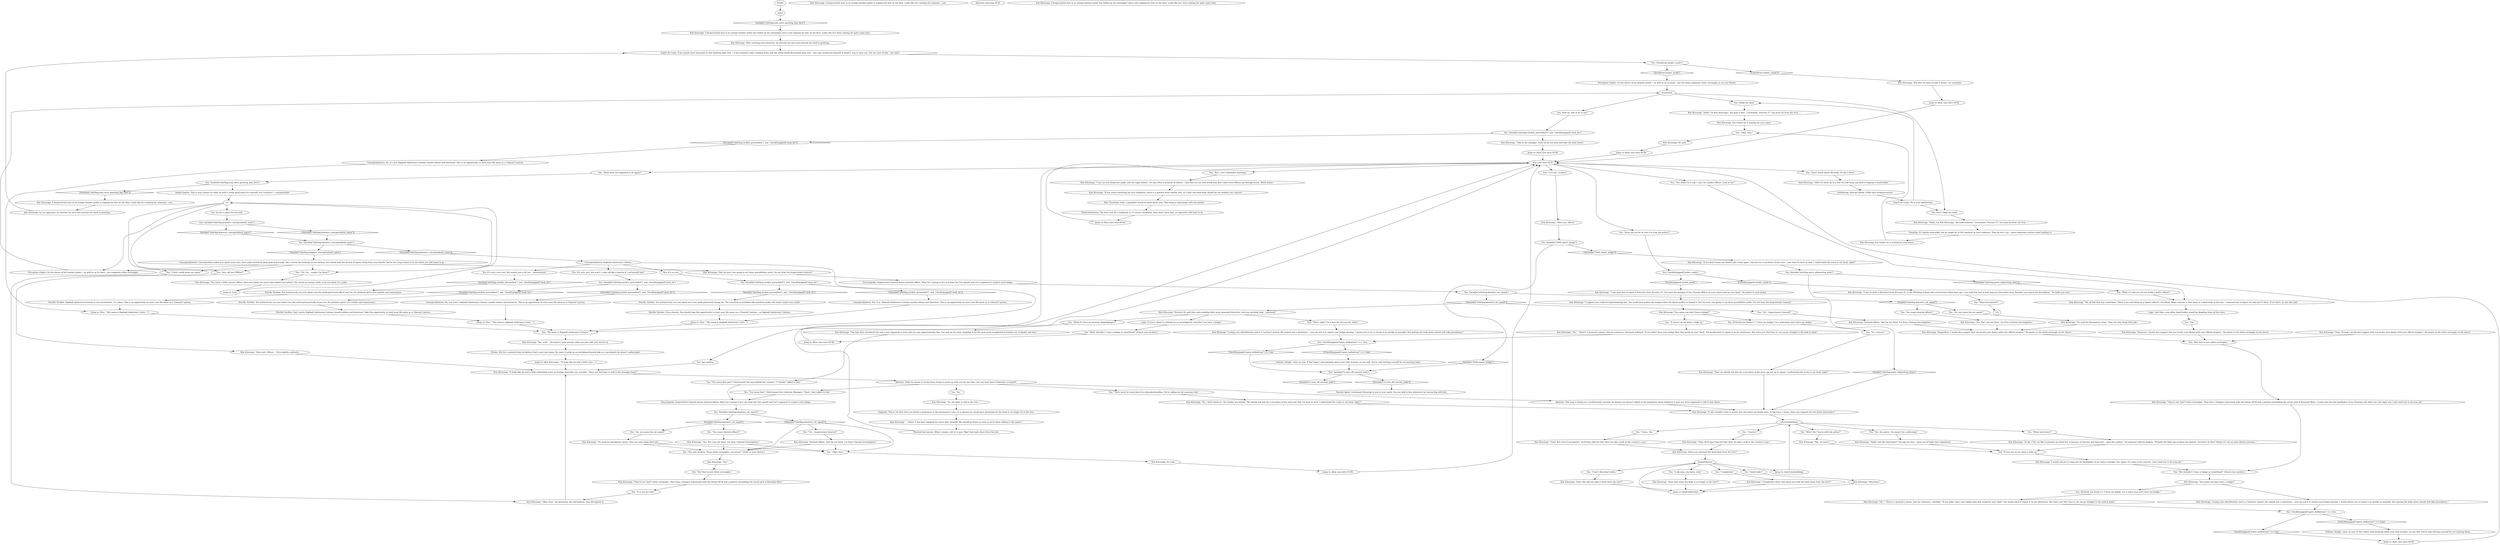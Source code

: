 # WHIRLING / KIM INTRO
# Downstairs ltn Kim Kitsuragi - precinct 57th's finest - is waiting to solve THE HANGED MAN with you as an inter-district co-op. It would appear Precinct 41 sent you to investigate the lynching of a "Whitewater mercenary" in "Martinaise". And that you are indeed a police officer. Kim briefs you on the case and your relationship begins - likely on the wrong foot, but not necessarily.
# ==================================================
digraph G {
	  0 [label="START"];
	  1 [label="input"];
	  2 [label="You: \"It wasn't on me when I woke up.\""];
	  3 [label="You: Invent a name for yourself."];
	  4 [label="You: Variable[\"whirling.kimintro_conceptualized_name\"]"];
	  5 [label="Variable[\"whirling.kimintro_conceptualized_name\"]", shape=diamond];
	  6 [label="!(Variable[\"whirling.kimintro_conceptualized_name\"])", shape=diamond];
	  7 [label="Horrific Necktie: Even classier. You should take this opportunity to start your life anew as a *classier* person -- as Raphaël Ambrosius Costeau."];
	  8 [label="You: \"Look man, you know, yeah.\""];
	  9 [label="You: \"Completely.\""];
	  10 [label="Logic: And then, soon after, dead bodies would be dangling from all the trees."];
	  11 [label="Kim Kitsuragi: \"I suppose you could be impersonating him. You could have gotten the insignia from the black market or forged it. But for now I am going to set those possibilities aside. I'm not from the Inspectorate General.\""];
	  12 [label="Kim Kitsuragi: \"No need for derogatory terms. They are only doing their job.\""];
	  13 [label="You: \"Uh... Inspectorate General?\""];
	  14 [label="Kim Kitsuragi: He nods."];
	  15 [label="Kim Kitsuragi: He nods."];
	  16 [label="Kim Kitsuragi: \"I was to meet a detective from Precinct 41 at the Whirling-in-Rags who arrived here three days ago. I am told that that is how long you have been here. Besides, you match his description.\" He looks you over."];
	  17 [label="You: \"You mean internal affairs?\""];
	  18 [label="You: It's very cool, but won't I come off like a douche if I call myself that?"];
	  19 [label="You: Variable[\"whirling.necktie_personified\"]  and  CheckEquipped(\"neck_tie\")"];
	  20 [label="Variable[\"whirling.necktie_personified\"]  and  CheckEquipped(\"neck_tie\")", shape=diamond];
	  21 [label="!(Variable[\"whirling.necktie_personified\"]  and  CheckEquipped(\"neck_tie\"))", shape=diamond];
	  22 [label="Conceptualization: No, you won't. Raphaël Ambrosius Costeau sounds solemn and historical. This is an opportunity to start your life anew as a *classier* person."];
	  23 [label="Kim Kitsuragi: \"Regardless, I would also suggest that you locate your blazer with your official insignia.\" He points to the white rectangle on his sleeve."];
	  24 [label="You: Variable[\"whirling.kimintro_conceptualized_name\"]"];
	  25 [label="Variable[\"whirling.kimintro_conceptualized_name\"]", shape=diamond];
	  26 [label="!(Variable[\"whirling.kimintro_conceptualized_name\"])", shape=diamond];
	  27 [label="Conceptualization: Raphaël Ambrosius Costeau."];
	  28 [label="You: It's so cool."];
	  29 [label="Jump to: [You: \"\"My name is Raphaël Ambrosius Coste...\"]"];
	  30 [label="Jump to: [bodystillintree]"];
	  31 [label="Kim Kitsuragi: \"...where it has been hanging for seven days straight. We should go there as soon as we're done talking to the owner.\""];
	  32 [label="Kim case intro HUB"];
	  33 [label="You: \"You said insignia. These white rectangles, you mean?\" (Point to your sleeve.)"];
	  34 [label="You: \"Okay then.\""];
	  35 [label="Kim Kitsuragi: \"Oh...\" There's a moment's pause, then he continues, carefully: \"If you didn't have your badge then that would be very *bad*. You would need to report it on my shortwave. But since you *do* have it, we can go straight to the task at hand.\""];
	  36 [label="You: CheckEquipped(\"pants_bellbottom\") == true"];
	  37 [label="CheckEquipped(\"pants_bellbottom\") == true", shape=diamond];
	  38 [label="!(CheckEquipped(\"pants_bellbottom\") == true)", shape=diamond];
	  39 [label="Jump to: [Kim case intro HUB]"];
	  40 [label="You: \"Ah, you mean the rat squad!\""];
	  41 [label="Kim Kitsuragi: A bespectacled man in an orange bomber jacket is tapping his foot on the floor. Looks like he's waiting for someone -- you."];
	  42 [label="Kim Kitsuragi: \"Hello, I'm Kim Kitsuragi.\" His grip is firm. \"Lieutenant, Precinct 57. You must be from the 41st...\""];
	  43 [label="You: \"Don't worry about the body. I'll rip it down.\""];
	  44 [label="Pain Threshold: Yeah, a painkiller would be good about now. This thing is *pulsating* with discomfort."];
	  45 [label="You: Shake his hand."];
	  46 [label="You: Variable[\"whirling.necktie_personified\"]  and  CheckEquipped(\"neck_tie\")"];
	  47 [label="Variable[\"whirling.necktie_personified\"]  and  CheckEquipped(\"neck_tie\")", shape=diamond];
	  48 [label="!(Variable[\"whirling.necktie_personified\"]  and  CheckEquipped(\"neck_tie\"))", shape=diamond];
	  49 [label="Rhetoric: What he means is he has been trying to meet up with you for two days, but you have been *otherwise occupied*."];
	  50 [label="bodystillintree"];
	  51 [label="You: \"What were we supposed to do again?\""];
	  52 [label="Jump to: [Kim case intro HUB]"];
	  53 [label="You: \"Let's go.\" [Leave.]"];
	  54 [label="You: Variable[\"whirling.kimintro_rat_squad\"]"];
	  55 [label="Variable[\"whirling.kimintro_rat_squad\"]", shape=diamond];
	  56 [label="!(Variable[\"whirling.kimintro_rat_squad\"])", shape=diamond];
	  57 [label="You: CheckItem(\"jacket_suede\")"];
	  58 [label="CheckItem(\"jacket_suede\")", shape=diamond];
	  59 [label="!(CheckItem(\"jacket_suede\"))", shape=diamond];
	  60 [label="You: Variable[\"TASK.report_badge\"]"];
	  61 [label="Variable[\"TASK.report_badge\"]", shape=diamond];
	  62 [label="!(Variable[\"TASK.report_badge\"])", shape=diamond];
	  63 [label="You: \"There must be some kind of a misunderstanding. You're taking me for someone else.\""];
	  64 [label="Kim Kitsuragi: \"Okay. We'll have time for that after we take a look at the coroner's case.\""];
	  65 [label="Kim Kitsuragi: \"We all feel that way sometimes. There is no such thing as a *police officer*, I'm afraid. What remains is that there is a dead body in the tree -- someone has to figure out who put it there. If we don't, no one else will.\""];
	  66 [label="You: \"Ah, you mean the rat squad!\""];
	  67 [label="Kim Kitsuragi: \"Yes.\""];
	  68 [label="Jump to: [Kim case intro HUB]"];
	  69 [label="Kim Kitsuragi: \"Have you removed the dead body from the tree?\""];
	  70 [label="You: Variable[\"tc.turn_off_tutorial_node\"]"];
	  71 [label="Variable[\"tc.turn_off_tutorial_node\"]", shape=diamond];
	  72 [label="!(Variable[\"tc.turn_off_tutorial_node\"])", shape=diamond];
	  73 [label="Kim Kitsuragi: You realize he is waiting for your name."];
	  74 [label="Perception (Sight): On the sleeve of his bomber jacket -- as well as on its back -- are the same enigmatic white rectangles as on your blazer."];
	  75 [label="You: \"I have. Yes.\""];
	  76 [label="You: \"You mean internal affairs?\""];
	  77 [label="Kim Kitsuragi: \"Yes. But I am not them. I'm from Criminal Investigation.\""];
	  78 [label="You: CheckEquipped(\"jacket_suede\")"];
	  79 [label="CheckEquipped(\"jacket_suede\")", shape=diamond];
	  80 [label="!(CheckEquipped(\"jacket_suede\"))", shape=diamond];
	  81 [label="You: Variable[\"whirling.kimintro_rat_squad\"]"];
	  82 [label="Variable[\"whirling.kimintro_rat_squad\"]", shape=diamond];
	  83 [label="!(Variable[\"whirling.kimintro_rat_squad\"])", shape=diamond];
	  84 [label="Kim Kitsuragi: \"Yes. But I am not them. I'm from Criminal Investigation.\""];
	  85 [label="You: (Pretend you found it.) \"I have my badge! I'm a policeman and I have my badge.\""];
	  86 [label="Kim Kitsuragi: \"After it's been up in a tree for that long, any kind of ripping is inadvisable.\""];
	  87 [label="You: Don't shake his hand."];
	  88 [label="Horrific Necktie: Raphaël Ambrosius Costeau is not ostentatious, it's classy. This is an opportunity to start your life anew as a *classier* person."];
	  89 [label="Kim Kitsuragi: \"Yes, well...\" He doesn't even process what you just said, just moves on."];
	  90 [label="You: \"You mean him?\" (Nod toward the Cafeteria Manager.) \"Yeah, I just talked to him.\""];
	  91 [label="You: \"Dead body?\""];
	  92 [label="Kim Kitsuragi: \"So, the body is still in the tree...\""];
	  93 [label="Volition: Alright, come on now. If *he* hasn't said anything about your lack of pants, no one will. You're only hurting yourself by not wearing them..."];
	  94 [label="Volition: Alright, come on now. If *he* hasn't said anything about your lack of pants, no one will. You're only hurting yourself by not wearing them..."];
	  95 [label="Interfacing: Delicate goods. Filled with stinking horrors..."];
	  96 [label="Jump to: [You: \"\"My name is Raphaël Ambrosius Coste...\"]"];
	  97 [label="Kim Kitsuragi: \"Mm-hmm.\""];
	  98 [label="You: \"I don't like dead bodies.\""];
	  99 [label="Kim Kitsuragi: \"Internal affairs. And I'm not them. I'm from Criminal Investigation.\""];
	  100 [label="You: CheckEquipped(\"pants_bellbottom\") == true"];
	  101 [label="CheckEquipped(\"pants_bellbottom\") == true", shape=diamond];
	  102 [label="!(CheckEquipped(\"pants_bellbottom\") == true)", shape=diamond];
	  103 [label="You: \"That's right! I'm a man for all seasons, baby!\""];
	  104 [label="You: \"What if I have an uncanny doppelgänger?\""];
	  105 [label="Kim Kitsuragi: \"You may have murdered the man I was supposed to meet and are now impersonating him. You may be his twin, stepping in for his even more incapacitated brother out of loyalty and love.\""];
	  106 [label="Drama: Not for a moment does he believe that's your real name. He casts it aside as an intradepartmental joke or a peculiarity he doesn't understand."];
	  107 [label="Kim Kitsuragi: \"No, I don't think so.\" He studies you briefly. \"We should ask him for a run-down of the area now that I'm here as well. I understand the scene is out back, right?\""];
	  108 [label="Kim Kitsuragi: \"It also wouldn't hurt to assure him the police are finally here. In full force, I mean. Have you mapped out the initial interviews?\""];
	  109 [label="You: \"I haven't.\""];
	  110 [label="Kim Kitsuragi: \"I can see you drank last night, and the night before,\" he says after a moment of silence. \"And that you are still drunk now. But I have seen officers go through worse. Much worse.\""];
	  111 [label="Kim Kitsuragi: \"Sure. But did you take it down from the tree?\""];
	  112 [label="Jump to: [tre]"];
	  113 [label="Kim Kitsuragi: \"They're not *just* white rectangles. They bear a halogen watermark with the letters RCM and a pattern resembling the street grid of Revachol West. I could step into the headlights of my Kineema and show you, but right now I just need you to do your job.\""];
	  114 [label="tre"];
	  115 [label="You: \"My name is Raphaël Ambrosius Costeau.\""];
	  116 [label="Horrific Necktie: You instinctively run your hand over the multi-patterned silk of your tie. Its slickness gives you comfort and reassurance."];
	  117 [label="Conceptualization: No, it's not. Raphaël Ambrosius Costeau sounds solemn and historical. This is an opportunity to start your life anew as a *classier* person."];
	  118 [label="Kim Kitsuragi: \"You seem a little unsure, officer. Have you spent too much time undercover lately?\" He cracks an uneasy smile to let you know it's a joke."];
	  119 [label="interviewhubbing"];
	  120 [label="You: \"Yes, the police. I'm aware I'm a policeman.\""];
	  121 [label="You: \"But I can't remember anything.\""];
	  122 [label="Kimintro end jump HUB"];
	  123 [label="Kim Kitsuragi: \"However, I would also suggest that you locate your blazer with your official insignia.\" He points to the white rectangle on his sleeve."];
	  124 [label="Kim Kitsuragi: A bespectacled man in an orange bomber jacket is tapping his foot on the floor. Looks like he's waiting for someone -- you."];
	  125 [label="You: \"Just call me *Officer*\"."];
	  126 [label="You: It's very, very cool. But maybe just a bit too... ostentatious?"];
	  127 [label="Horrific Necktie: You instinctively run your hand over the multi-patterned silk of your tie. Its slickness gives you comfort and reassurance."];
	  128 [label="Kim Kitsuragi: \"Okay, then.\" He processes the information, then disregards it."];
	  129 [label="Kim Kitsuragi: \"I was sent here to meet a detective from Precinct 41. You have the insignia of the Citizens Militia on your sleeve and on your back.\" He points to your jacket."];
	  130 [label="Kim Kitsuragi: A bespectacled man in an orange bomber jacket has folded up his newspaper and is now tapping his foot on the floor. Looks like he's been waiting for quite some time."];
	  131 [label="You: \"Uh... Inspectorate General?\""];
	  132 [label="You: \"Wait, shouldn't I have a badge or something?\" (Check your pockets.)"];
	  133 [label="Jump to: [You: \"\"My name is Raphaël Ambrosius Coste...\"]"];
	  134 [label="Kim Kitsuragi: \"Very well. Officer...\" He's slightly confused."];
	  135 [label="Kim Kitsuragi: You realize he is waiting for your name."];
	  136 [label="Kim Kitsuragi: \"It looks like we had a little scheduling error on Sunday. Saturday too, actually... Have you had time to talk to the manager here?\""];
	  137 [label="Kim Kitsuragi: \"Good. But even if you haven't, we'll have time for that after we take a look at the coroner's case.\""];
	  138 [label="You: \"But shouldn't I have a badge or something?\" (Check your pockets.)"];
	  139 [label="Encyclopedia: Inspectorate General means internal affairs. What he's saying is he's not from the *rat squad* and isn't supposed to suspect such things."];
	  140 [label="Kim Kitsuragi: \"No need for derogatory terms. They are only doing their job.\""];
	  141 [label="You: \"I don't really know my name.\""];
	  142 [label="Kim Kitsuragi: As you approach, he narrows his eyes and extends his hand in greeting."];
	  143 [label="Jump to: [Kim Kitsuragi: \"\"It looks like we had a little sche...\"]"];
	  144 [label="Kim Kitsuragi: \"Then we should ask him for a run-down of the area, get me up to speed. I understand the scene is out back, right?\""];
	  145 [label="Kim Kitsuragi: \"Yes, of course.\""];
	  146 [label="Kim Kitsuragi: \"You mean you don't have a badge?\""];
	  147 [label="Jump to: [Kim case intro HUB]"];
	  148 [label="Jump to: [Kim case intro HUB]"];
	  149 [label="You: (Pretend you found it.) \"I have my badge. I'm a police man and I have my badge.\""];
	  150 [label="You: \"What description?\""];
	  151 [label="Kim Kitsuragi: \"Internal affairs. And I'm not them. I'm from Criminal Investigation.\""];
	  152 [label="Kim Kitsuragi: A bespectacled man in an orange bomber jacket has folded up his newspaper and is now tapping his foot on the floor. Looks like he's been waiting for quite some time."];
	  153 [label="Electrochemistry: The best cure for a headache is, of course, morphine. They won't have that, so cigarettes will have to do."];
	  154 [label="You: Hold on, who is he to me?"];
	  155 [label="You: \"What interviews?\""];
	  156 [label="Kim Kitsuragi: \"At the 57th, we like to prepare an initial list of persons of interest and then just... skim the surface.\" He gestures with his fingers. \"Prepare the field, get to know the players. You don't do that? Maybe it's not an inter-district practice...\""];
	  157 [label="Kim Kitsuragi: \"If you need something for your headache, there is a general store nearby. But, as I said, the dead body should be our number one concern.\""];
	  158 [label="Kim Kitsuragi: \"They're not *just* white rectangles. They bear a halogen watermark with the letters RCM and a pattern resembling the street grid of Revachol West.\""];
	  159 [label="Kim Kitsuragi: \"After you, officer.\""];
	  160 [label="You: \"You think I'm a cop? I can't be a police officer! Look at me!\""];
	  161 [label="Kim Kitsuragi: After catching your attention, he narrows his eyes and extends his hand in greeting."];
	  162 [label="Esprit de Corps: If an assault were launched on this building right now -- if the windows came crashing down and the whole world descended upon you -- this man would hurl himself in death's way to save you. You are sure of this -- but why?"];
	  163 [label="Conceptualization: Concentration makes you squint your eyes. Your name should be deep gold and orange, like a forest fire looming on the horizon, but mixed with the stench of liquor rising from your breath. You're two steps closer to it, but there are still many to go..."];
	  164 [label="Conceptualization: Yes, it is. Raphaël Ambrosius Costeau sounds solemn and historical. This is an opportunity to start your life anew as a *classier* person."];
	  165 [label="Kim Kitsuragi: \"Hello, I'm Kim Kitsuragi.\" He looks unfazed. \"Lieutenant, Precinct 57. You must be from the 41st...\""];
	  166 [label="You: Variable[\"whirling.garte_altgreeting_done\"]"];
	  167 [label="Variable[\"whirling.garte_altgreeting_done\"]", shape=diamond];
	  168 [label="!(Variable[\"whirling.garte_altgreeting_done\"])", shape=diamond];
	  169 [label="Kim Kitsuragi: \"Right, and the interviews?\" He taps his foot -- more out of habit than impatience."];
	  170 [label="You: \"But they're just white rectangles.\""];
	  171 [label="Empathy: It's barely noticeable, but he might be *a bit* annoyed at your rudeness. Then he lets it go -- more important matters need tending to."];
	  172 [label="cleanerhub"];
	  173 [label="You: \"But they're just white rectangles.\""];
	  174 [label="You: \"Uh, I'm... maybe I'm Harry?\""];
	  175 [label="Tutorial Agent: Lieutenant Kitsuragi is now in your party. You can talk to him whenever, by interacting with him."];
	  176 [label="Physical Instrument: What a shame. Get to it now. *Rip* that body down from the tree."];
	  177 [label="Horrific Necktie: You instinctively run your hand over your multi-patterned orange tie. The sensation of wrinkled silk somehow makes the name sound even cooler."];
	  178 [label="Horrific Necktie: Don't worry. Raphaël Ambrosius Costeau sounds solemn and historical. Take this opportunity to start your life anew as a *classier* person."];
	  179 [label="You: \"Who? You? You're with the police?\""];
	  180 [label="Kim Kitsuragi: \"Does that mean the body is no longer in the tree?\""];
	  181 [label="Empathy: This is the first time you detect a weariness in the lieutenant's voice. It is obvious he would have preferred for the body to no longer be in the tree."];
	  182 [label="Kim Kitsuragi: \"Completely? Does that mean you took the body down from the tree?\""];
	  183 [label="Jump to: [Kim case intro HUB]"];
	  184 [label="Kim Kitsuragi: \"Sure. Though I would also suggest that you locate your blazer with your official insignia.\" He points to the white rectangle on his sleeve."];
	  185 [label="Kim Kitsuragi: \"Losing your identification card is a *serious* matter. My vehicle has a shortwave -- you can use it to report your badge missing. I advise you to try to locate it as quickly as possible. But getting the body down should still take precedence.\""];
	  186 [label="Kim Kitsuragi: \"Oh...\" There's a moment's pause, then he continues, obviously relieved: \"If you didn't have your badge then that would be very *bad*. You would need to report it on my shortwave. But since you *do* have it, we can go straight to the task at hand.\""];
	  187 [label="You: \"No, I haven't.\""];
	  188 [label="You: \"No.\""];
	  189 [label="Jump to: [interviewhubbing]"];
	  190 [label="You: \"It was not on me when I woke up.\""];
	  191 [label="Kim Kitsuragi: \"Losing your identification card is a *serious* matter. My vehicle has a shortwave -- you can use it to report your badge missing. I would advise you to locate it as quickly as possible. But getting the body down should still take precedence.\""];
	  192 [label="Kim Kitsuragi: \"I would ask you to step into the headlights of my motor carriage, but, again, it's none of my concern. I just need you to do your job.\""];
	  193 [label="You: \"It is not yet time.\""];
	  194 [label="Kim Kitsuragi: \"But for now I am going to set those possibilities aside. I'm not from the Inspectorate General.\""];
	  195 [label="You: \"You mean that guy?\" (Nod toward the man behind the counter.) \"I *totally* talked to him.\""];
	  196 [label="Rhetoric: This man is doing you a professional courtesy. He knows you haven't talked to the proprietor about whatever it was you were supposed to talk to him about."];
	  197 [label="You: \"What if I told you I'm not really a police officer?\""];
	  198 [label="You: \"How can you be so sure I'm from the police?\""];
	  199 [label="You: Say nothing."];
	  200 [label="Perception (Sight): On the sleeve of his bomber jacket -- as well as on its back -- are enigmatic white rectangles."];
	  201 [label="Kim Kitsuragi: \"But first we have to take it down,\" he concludes."];
	  202 [label="You: \"Oh.\""];
	  203 [label="Logic: If you're about to embark on an investigation, shouldn't you have a badge?"];
	  204 [label="Kim Kitsuragi: \"If you don't mind, we should talk to him again. Ask him for a run-down of the area -- now that I'm here as well. I understand the scene is out back, right?\""];
	  205 [label="Encyclopedia: Inspectorate General means internal affairs. What he's saying is he's not from the *rat squad* and isn't supposed to suspect such things."];
	  206 [label="Kim Kitsuragi: \"You mean you don't have a badge?\""];
	  207 [label="Jump to: [Kim case intro HUB]"];
	  208 [label="Esprit de Corps: He is your half-brother."];
	  209 [label="You: Variable[\"whirling.necktie_personified\"]  and  CheckEquipped(\"neck_tie\")"];
	  210 [label="Variable[\"whirling.necktie_personified\"]  and  CheckEquipped(\"neck_tie\")", shape=diamond];
	  211 [label="!(Variable[\"whirling.necktie_personified\"]  and  CheckEquipped(\"neck_tie\"))", shape=diamond];
	  212 [label="Kim Kitsuragi: \"Talk to the manager. Then we go out back and take the body down.\""];
	  213 [label="You: Variable[\"whirling.lena_intro_greeting_kim_first\"]"];
	  214 [label="Variable[\"whirling.lena_intro_greeting_kim_first\"]", shape=diamond];
	  215 [label="!(Variable[\"whirling.lena_intro_greeting_kim_first\"])", shape=diamond];
	  216 [label="Inland Empire: This is your chance to come up with a really good name for yourself. Get *creative* -- conceptualize!"];
	  217 [label="You: \"Okay then.\""];
	  218 [label="Kim Kitsuragi: \"Precinct 41 said they were sending their most seasoned detective. And you certainly look... seasoned.\""];
	  0 -> 1
	  1 -> 214
	  2 -> 186
	  3 -> 4
	  4 -> 5
	  4 -> 6
	  5 -> 24
	  6 -> 24
	  7 -> 133
	  8 -> 180
	  9 -> 182
	  10 -> 202
	  11 -> 206
	  12 -> 33
	  12 -> 34
	  13 -> 99
	  14 -> 147
	  15 -> 39
	  16 -> 150
	  17 -> 84
	  18 -> 46
	  19 -> 20
	  19 -> 21
	  20 -> 177
	  21 -> 164
	  22 -> 29
	  23 -> 173
	  24 -> 25
	  24 -> 26
	  25 -> 163
	  26 -> 27
	  27 -> 18
	  27 -> 115
	  27 -> 28
	  27 -> 126
	  28 -> 19
	  29 -> 115
	  30 -> 50
	  31 -> 176
	  32 -> 160
	  32 -> 198
	  32 -> 199
	  32 -> 43
	  32 -> 51
	  32 -> 53
	  32 -> 121
	  33 -> 67
	  34 -> 14
	  35 -> 36
	  36 -> 37
	  36 -> 38
	  37 -> 68
	  38 -> 93
	  39 -> 32
	  40 -> 140
	  42 -> 73
	  43 -> 86
	  44 -> 153
	  45 -> 42
	  46 -> 48
	  46 -> 47
	  47 -> 127
	  48 -> 22
	  49 -> 90
	  49 -> 188
	  49 -> 196
	  49 -> 63
	  50 -> 98
	  50 -> 8
	  50 -> 9
	  50 -> 91
	  50 -> 189
	  51 -> 213
	  52 -> 32
	  53 -> 159
	  54 -> 56
	  54 -> 55
	  55 -> 66
	  55 -> 76
	  56 -> 33
	  56 -> 34
	  56 -> 13
	  57 -> 58
	  57 -> 59
	  58 -> 74
	  59 -> 201
	  60 -> 61
	  60 -> 62
	  61 -> 70
	  62 -> 204
	  63 -> 107
	  64 -> 69
	  65 -> 10
	  66 -> 12
	  67 -> 170
	  68 -> 32
	  69 -> 50
	  70 -> 72
	  70 -> 71
	  72 -> 175
	  73 -> 217
	  74 -> 172
	  75 -> 137
	  76 -> 77
	  77 -> 33
	  77 -> 34
	  78 -> 80
	  78 -> 79
	  79 -> 129
	  80 -> 16
	  81 -> 82
	  81 -> 83
	  82 -> 40
	  82 -> 17
	  83 -> 218
	  83 -> 131
	  84 -> 23
	  85 -> 187
	  86 -> 95
	  87 -> 165
	  88 -> 96
	  89 -> 106
	  90 -> 205
	  91 -> 97
	  92 -> 181
	  93 -> 68
	  94 -> 70
	  95 -> 208
	  96 -> 115
	  97 -> 30
	  98 -> 111
	  99 -> 33
	  99 -> 34
	  100 -> 101
	  100 -> 102
	  101 -> 70
	  102 -> 94
	  103 -> 185
	  104 -> 105
	  105 -> 195
	  106 -> 143
	  107 -> 108
	  108 -> 119
	  109 -> 64
	  110 -> 157
	  111 -> 30
	  112 -> 114
	  113 -> 138
	  114 -> 3
	  114 -> 200
	  114 -> 141
	  114 -> 174
	  114 -> 125
	  115 -> 89
	  116 -> 88
	  117 -> 96
	  118 -> 112
	  119 -> 75
	  119 -> 109
	  119 -> 179
	  119 -> 120
	  119 -> 155
	  120 -> 169
	  121 -> 110
	  123 -> 173
	  124 -> 142
	  125 -> 134
	  126 -> 210
	  127 -> 178
	  128 -> 136
	  129 -> 11
	  131 -> 151
	  132 -> 207
	  133 -> 115
	  134 -> 136
	  135 -> 217
	  136 -> 49
	  137 -> 69
	  138 -> 146
	  139 -> 81
	  140 -> 23
	  141 -> 128
	  142 -> 162
	  143 -> 136
	  144 -> 108
	  145 -> 190
	  146 -> 149
	  146 -> 191
	  147 -> 32
	  148 -> 32
	  149 -> 35
	  150 -> 219
	  151 -> 23
	  152 -> 161
	  153 -> 183
	  154 -> 209
	  155 -> 156
	  156 -> 190
	  157 -> 44
	  158 -> 193
	  159 -> 60
	  160 -> 65
	  161 -> 162
	  162 -> 57
	  163 -> 194
	  163 -> 200
	  163 -> 141
	  163 -> 174
	  163 -> 125
	  164 -> 133
	  165 -> 171
	  166 -> 168
	  166 -> 167
	  167 -> 108
	  168 -> 197
	  169 -> 190
	  170 -> 158
	  171 -> 135
	  172 -> 154
	  172 -> 45
	  172 -> 87
	  173 -> 113
	  174 -> 118
	  176 -> 32
	  177 -> 7
	  178 -> 29
	  179 -> 145
	  180 -> 30
	  181 -> 31
	  182 -> 30
	  183 -> 32
	  184 -> 173
	  185 -> 100
	  186 -> 100
	  187 -> 144
	  188 -> 92
	  189 -> 119
	  190 -> 192
	  191 -> 36
	  192 -> 138
	  193 -> 128
	  194 -> 139
	  195 -> 205
	  196 -> 108
	  197 -> 65
	  198 -> 78
	  199 -> 136
	  200 -> 172
	  201 -> 52
	  202 -> 123
	  203 -> 132
	  204 -> 166
	  205 -> 54
	  206 -> 2
	  206 -> 85
	  207 -> 32
	  208 -> 45
	  208 -> 87
	  209 -> 211
	  209 -> 212
	  210 -> 116
	  211 -> 117
	  212 -> 148
	  213 -> 216
	  213 -> 215
	  214 -> 152
	  215 -> 124
	  216 -> 114
	  217 -> 15
	  218 -> 104
	  218 -> 203
	  218 -> 103
}

